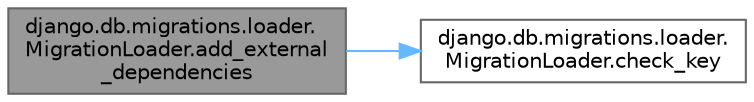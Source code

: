 digraph "django.db.migrations.loader.MigrationLoader.add_external_dependencies"
{
 // LATEX_PDF_SIZE
  bgcolor="transparent";
  edge [fontname=Helvetica,fontsize=10,labelfontname=Helvetica,labelfontsize=10];
  node [fontname=Helvetica,fontsize=10,shape=box,height=0.2,width=0.4];
  rankdir="LR";
  Node1 [id="Node000001",label="django.db.migrations.loader.\lMigrationLoader.add_external\l_dependencies",height=0.2,width=0.4,color="gray40", fillcolor="grey60", style="filled", fontcolor="black",tooltip=" "];
  Node1 -> Node2 [id="edge1_Node000001_Node000002",color="steelblue1",style="solid",tooltip=" "];
  Node2 [id="Node000002",label="django.db.migrations.loader.\lMigrationLoader.check_key",height=0.2,width=0.4,color="grey40", fillcolor="white", style="filled",URL="$classdjango_1_1db_1_1migrations_1_1loader_1_1_migration_loader.html#a41824669029aa2b625b86c6247561826",tooltip=" "];
}
